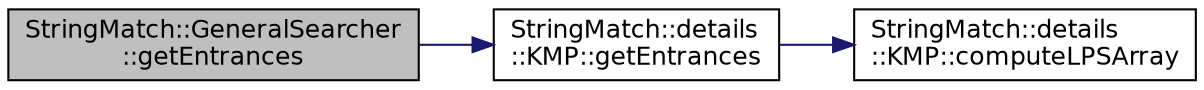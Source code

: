 digraph "StringMatch::GeneralSearcher::getEntrances"
{
 // INTERACTIVE_SVG=YES
 // LATEX_PDF_SIZE
  edge [fontname="Helvetica",fontsize="12",labelfontname="Helvetica",labelfontsize="12"];
  node [fontname="Helvetica",fontsize="12",shape=record];
  rankdir="LR";
  Node1 [label="StringMatch::GeneralSearcher\l::getEntrances",height=0.2,width=0.4,color="black", fillcolor="grey75", style="filled", fontcolor="black",tooltip="Complexity: O(|text| + |pattern|)"];
  Node1 -> Node2 [color="midnightblue",fontsize="12",style="solid",fontname="Helvetica"];
  Node2 [label="StringMatch::details\l::KMP::getEntrances",height=0.2,width=0.4,color="black", fillcolor="white", style="filled",URL="$a00890.html#a8fd130f29354d6f8d518817e683199f6",tooltip=" "];
  Node2 -> Node3 [color="midnightblue",fontsize="12",style="solid",fontname="Helvetica"];
  Node3 [label="StringMatch::details\l::KMP::computeLPSArray",height=0.2,width=0.4,color="black", fillcolor="white", style="filled",URL="$a00890.html#ae229a3406e3e2afddf0efa0c2c712aff",tooltip=" "];
}
